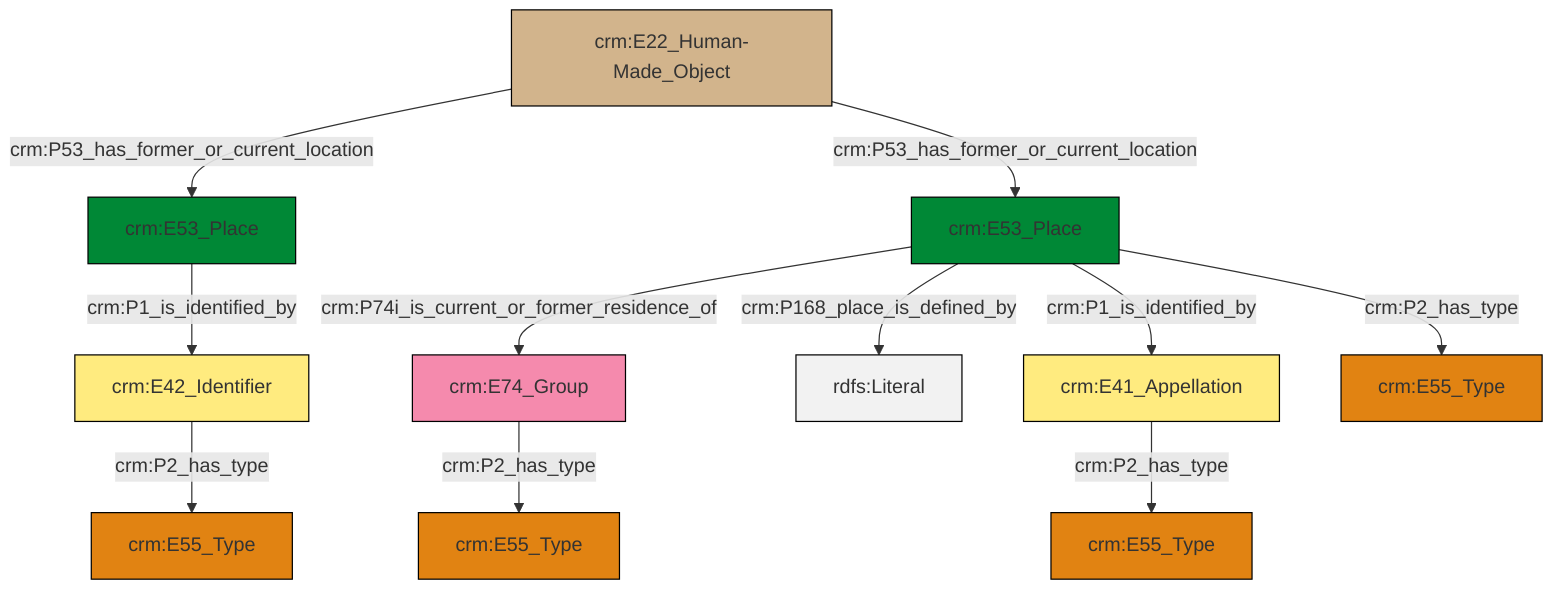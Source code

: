 graph TD
classDef Literal fill:#f2f2f2,stroke:#000000;
classDef CRM_Entity fill:#FFFFFF,stroke:#000000;
classDef Temporal_Entity fill:#00C9E6, stroke:#000000;
classDef Type fill:#E18312, stroke:#000000;
classDef Time-Span fill:#2C9C91, stroke:#000000;
classDef Appellation fill:#FFEB7F, stroke:#000000;
classDef Place fill:#008836, stroke:#000000;
classDef Persistent_Item fill:#B266B2, stroke:#000000;
classDef Conceptual_Object fill:#FFD700, stroke:#000000;
classDef Physical_Thing fill:#D2B48C, stroke:#000000;
classDef Actor fill:#f58aad, stroke:#000000;
classDef PC_Classes fill:#4ce600, stroke:#000000;
classDef Multi fill:#cccccc,stroke:#000000;

0["crm:E53_Place"]:::Place -->|crm:P1_is_identified_by| 1["crm:E42_Identifier"]:::Appellation
2["crm:E41_Appellation"]:::Appellation -->|crm:P2_has_type| 3["crm:E55_Type"]:::Type
10["crm:E53_Place"]:::Place -->|crm:P168_place_is_defined_by| 11[rdfs:Literal]:::Literal
14["crm:E74_Group"]:::Actor -->|crm:P2_has_type| 7["crm:E55_Type"]:::Type
1["crm:E42_Identifier"]:::Appellation -->|crm:P2_has_type| 12["crm:E55_Type"]:::Type
5["crm:E22_Human-Made_Object"]:::Physical_Thing -->|crm:P53_has_former_or_current_location| 0["crm:E53_Place"]:::Place
10["crm:E53_Place"]:::Place -->|crm:P74i_is_current_or_former_residence_of| 14["crm:E74_Group"]:::Actor
5["crm:E22_Human-Made_Object"]:::Physical_Thing -->|crm:P53_has_former_or_current_location| 10["crm:E53_Place"]:::Place
10["crm:E53_Place"]:::Place -->|crm:P1_is_identified_by| 2["crm:E41_Appellation"]:::Appellation
10["crm:E53_Place"]:::Place -->|crm:P2_has_type| 18["crm:E55_Type"]:::Type